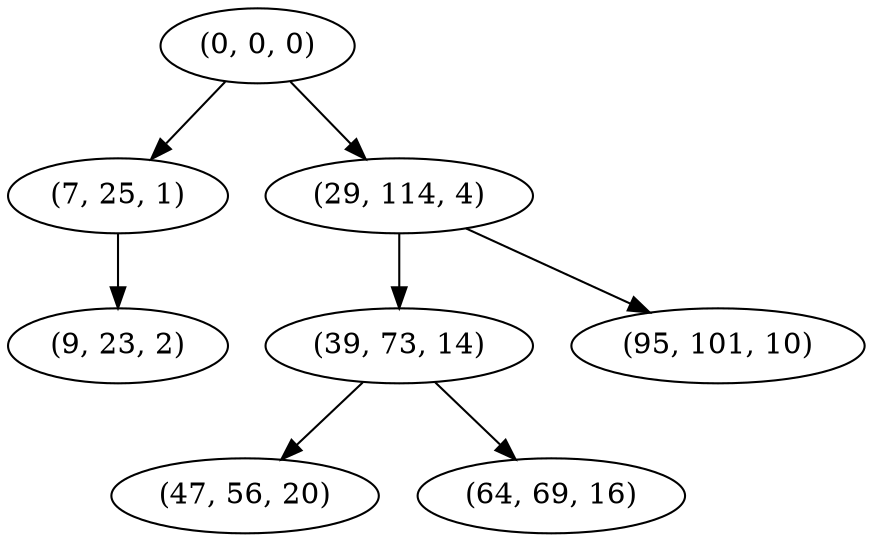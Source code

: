 digraph tree {
    "(0, 0, 0)";
    "(7, 25, 1)";
    "(9, 23, 2)";
    "(29, 114, 4)";
    "(39, 73, 14)";
    "(47, 56, 20)";
    "(64, 69, 16)";
    "(95, 101, 10)";
    "(0, 0, 0)" -> "(7, 25, 1)";
    "(0, 0, 0)" -> "(29, 114, 4)";
    "(7, 25, 1)" -> "(9, 23, 2)";
    "(29, 114, 4)" -> "(39, 73, 14)";
    "(29, 114, 4)" -> "(95, 101, 10)";
    "(39, 73, 14)" -> "(47, 56, 20)";
    "(39, 73, 14)" -> "(64, 69, 16)";
}
